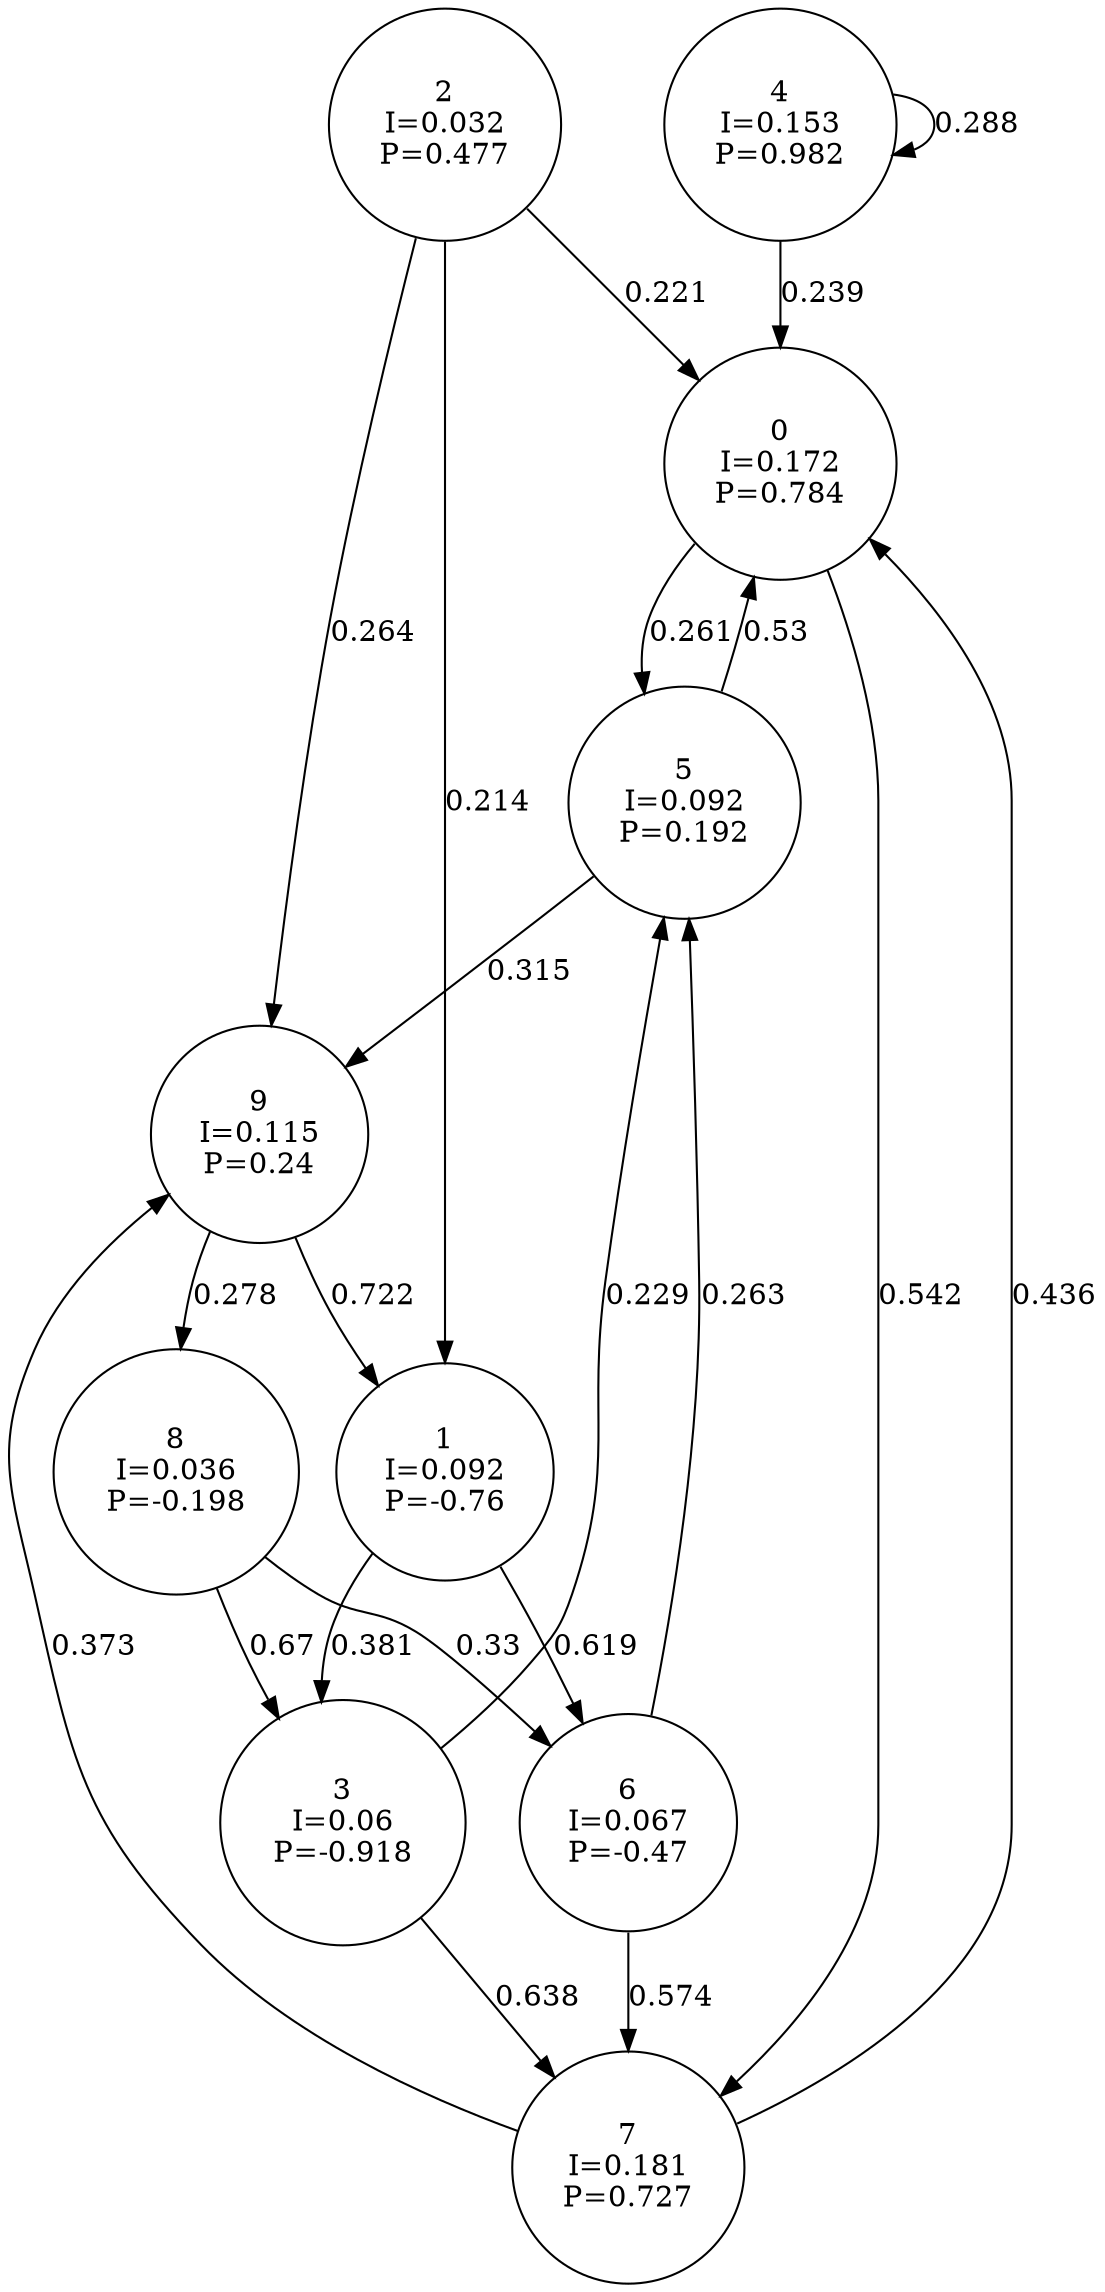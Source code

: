 digraph a {
0 [shape=circle, label="0\nI=0.172\nP=0.784"];
	0 -> 5 [label="0.261"];
	0 -> 7 [label="0.542"];
1 [shape=circle, label="1\nI=0.092\nP=-0.76"];
	1 -> 3 [label="0.381"];
	1 -> 6 [label="0.619"];
2 [shape=circle, label="2\nI=0.032\nP=0.477"];
	2 -> 0 [label="0.221"];
	2 -> 1 [label="0.214"];
	2 -> 9 [label="0.264"];
3 [shape=circle, label="3\nI=0.06\nP=-0.918"];
	3 -> 5 [label="0.229"];
	3 -> 7 [label="0.638"];
4 [shape=circle, label="4\nI=0.153\nP=0.982"];
	4 -> 0 [label="0.239"];
	4 -> 4 [label="0.288"];
5 [shape=circle, label="5\nI=0.092\nP=0.192"];
	5 -> 0 [label="0.53"];
	5 -> 9 [label="0.315"];
6 [shape=circle, label="6\nI=0.067\nP=-0.47"];
	6 -> 5 [label="0.263"];
	6 -> 7 [label="0.574"];
7 [shape=circle, label="7\nI=0.181\nP=0.727"];
	7 -> 0 [label="0.436"];
	7 -> 9 [label="0.373"];
8 [shape=circle, label="8\nI=0.036\nP=-0.198"];
	8 -> 3 [label="0.67"];
	8 -> 6 [label="0.33"];
9 [shape=circle, label="9\nI=0.115\nP=0.24"];
	9 -> 1 [label="0.722"];
	9 -> 8 [label="0.278"];
}